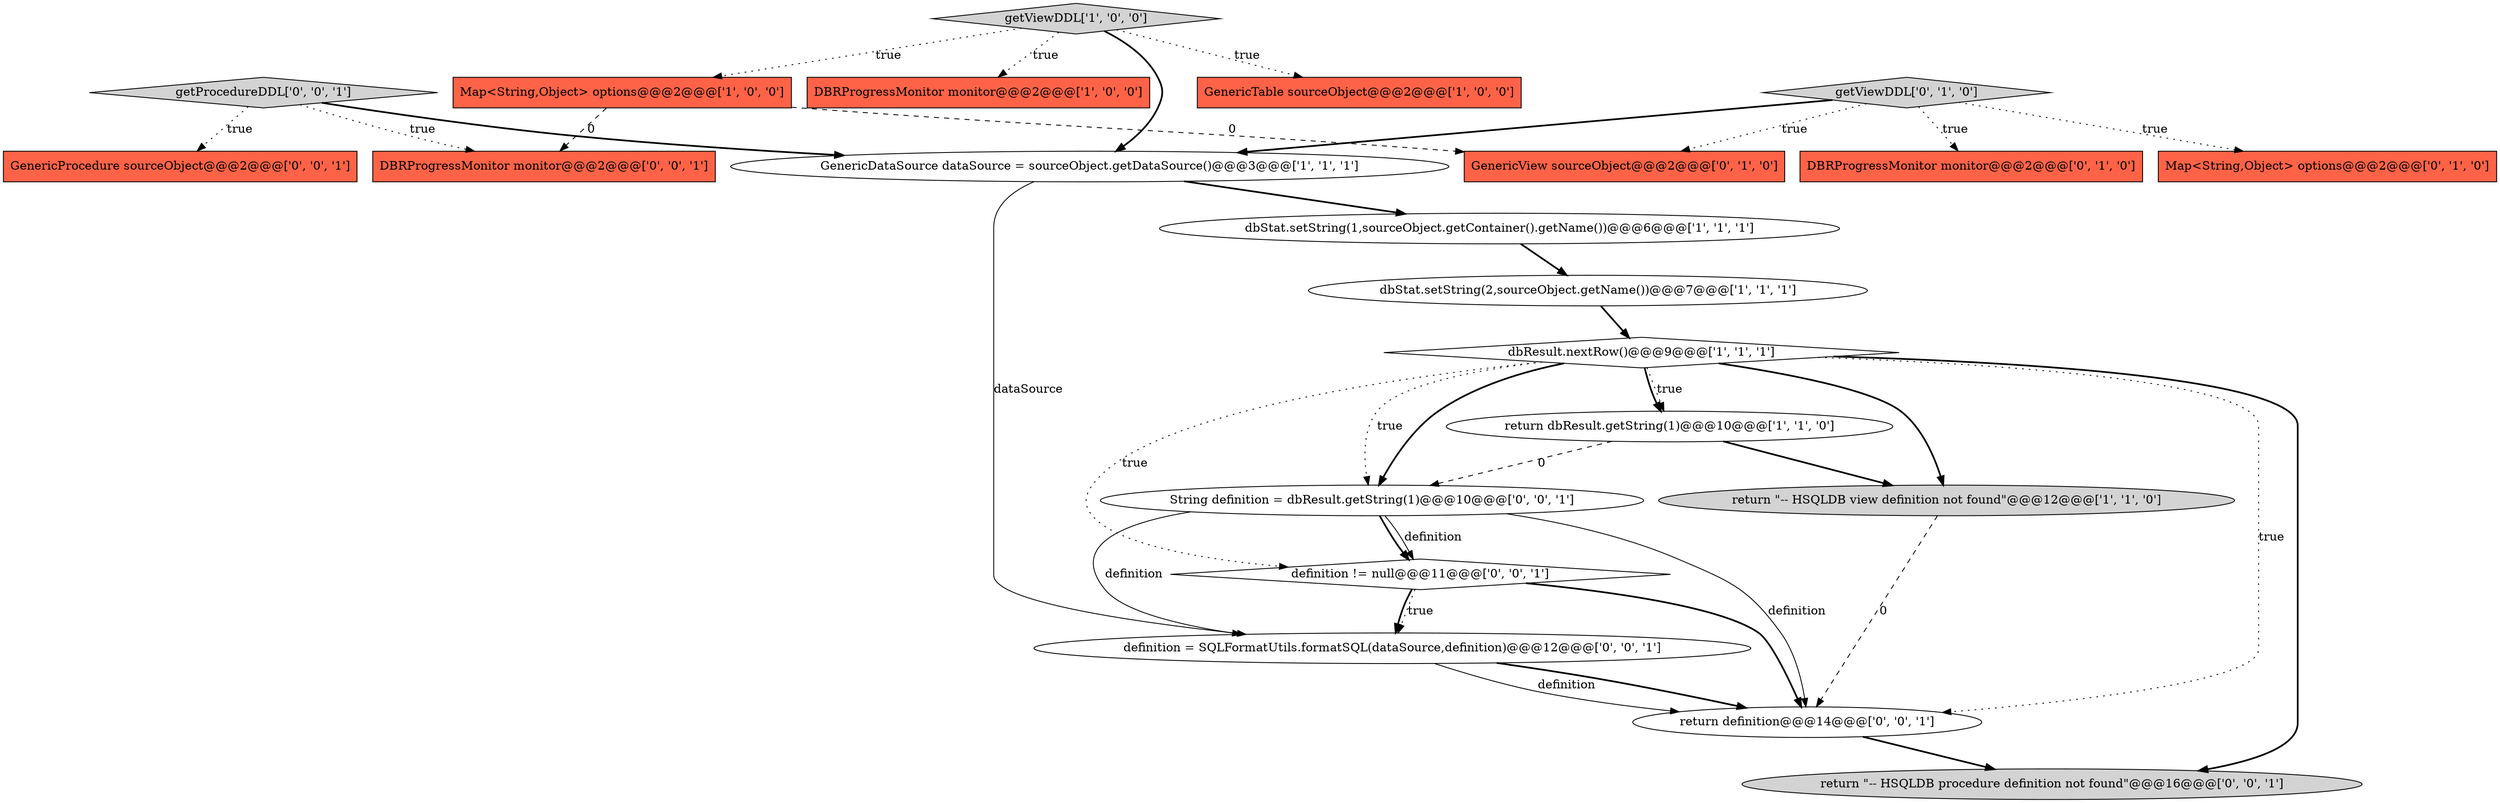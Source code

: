 digraph {
13 [style = filled, label = "GenericView sourceObject@@@2@@@['0', '1', '0']", fillcolor = tomato, shape = box image = "AAA1AAABBB2BBB"];
19 [style = filled, label = "getProcedureDDL['0', '0', '1']", fillcolor = lightgray, shape = diamond image = "AAA0AAABBB3BBB"];
11 [style = filled, label = "DBRProgressMonitor monitor@@@2@@@['0', '1', '0']", fillcolor = tomato, shape = box image = "AAA0AAABBB2BBB"];
10 [style = filled, label = "Map<String,Object> options@@@2@@@['0', '1', '0']", fillcolor = tomato, shape = box image = "AAA0AAABBB2BBB"];
21 [style = filled, label = "DBRProgressMonitor monitor@@@2@@@['0', '0', '1']", fillcolor = tomato, shape = box image = "AAA0AAABBB3BBB"];
8 [style = filled, label = "return \"-- HSQLDB view definition not found\"@@@12@@@['1', '1', '0']", fillcolor = lightgray, shape = ellipse image = "AAA0AAABBB1BBB"];
5 [style = filled, label = "getViewDDL['1', '0', '0']", fillcolor = lightgray, shape = diamond image = "AAA0AAABBB1BBB"];
15 [style = filled, label = "return definition@@@14@@@['0', '0', '1']", fillcolor = white, shape = ellipse image = "AAA0AAABBB3BBB"];
9 [style = filled, label = "return dbResult.getString(1)@@@10@@@['1', '1', '0']", fillcolor = white, shape = ellipse image = "AAA0AAABBB1BBB"];
17 [style = filled, label = "definition != null@@@11@@@['0', '0', '1']", fillcolor = white, shape = diamond image = "AAA0AAABBB3BBB"];
3 [style = filled, label = "dbStat.setString(2,sourceObject.getName())@@@7@@@['1', '1', '1']", fillcolor = white, shape = ellipse image = "AAA0AAABBB1BBB"];
6 [style = filled, label = "Map<String,Object> options@@@2@@@['1', '0', '0']", fillcolor = tomato, shape = box image = "AAA1AAABBB1BBB"];
0 [style = filled, label = "DBRProgressMonitor monitor@@@2@@@['1', '0', '0']", fillcolor = tomato, shape = box image = "AAA0AAABBB1BBB"];
18 [style = filled, label = "definition = SQLFormatUtils.formatSQL(dataSource,definition)@@@12@@@['0', '0', '1']", fillcolor = white, shape = ellipse image = "AAA0AAABBB3BBB"];
7 [style = filled, label = "dbResult.nextRow()@@@9@@@['1', '1', '1']", fillcolor = white, shape = diamond image = "AAA0AAABBB1BBB"];
14 [style = filled, label = "String definition = dbResult.getString(1)@@@10@@@['0', '0', '1']", fillcolor = white, shape = ellipse image = "AAA0AAABBB3BBB"];
1 [style = filled, label = "GenericDataSource dataSource = sourceObject.getDataSource()@@@3@@@['1', '1', '1']", fillcolor = white, shape = ellipse image = "AAA0AAABBB1BBB"];
12 [style = filled, label = "getViewDDL['0', '1', '0']", fillcolor = lightgray, shape = diamond image = "AAA0AAABBB2BBB"];
20 [style = filled, label = "return \"-- HSQLDB procedure definition not found\"@@@16@@@['0', '0', '1']", fillcolor = lightgray, shape = ellipse image = "AAA0AAABBB3BBB"];
16 [style = filled, label = "GenericProcedure sourceObject@@@2@@@['0', '0', '1']", fillcolor = tomato, shape = box image = "AAA0AAABBB3BBB"];
2 [style = filled, label = "GenericTable sourceObject@@@2@@@['1', '0', '0']", fillcolor = tomato, shape = box image = "AAA0AAABBB1BBB"];
4 [style = filled, label = "dbStat.setString(1,sourceObject.getContainer().getName())@@@6@@@['1', '1', '1']", fillcolor = white, shape = ellipse image = "AAA0AAABBB1BBB"];
6->21 [style = dashed, label="0"];
4->3 [style = bold, label=""];
1->4 [style = bold, label=""];
1->18 [style = solid, label="dataSource"];
17->18 [style = dotted, label="true"];
8->15 [style = dashed, label="0"];
18->15 [style = bold, label=""];
5->6 [style = dotted, label="true"];
14->18 [style = solid, label="definition"];
14->17 [style = bold, label=""];
14->15 [style = solid, label="definition"];
19->21 [style = dotted, label="true"];
5->0 [style = dotted, label="true"];
7->20 [style = bold, label=""];
7->9 [style = dotted, label="true"];
7->8 [style = bold, label=""];
9->8 [style = bold, label=""];
12->1 [style = bold, label=""];
7->15 [style = dotted, label="true"];
12->11 [style = dotted, label="true"];
7->14 [style = bold, label=""];
7->9 [style = bold, label=""];
5->1 [style = bold, label=""];
19->1 [style = bold, label=""];
18->15 [style = solid, label="definition"];
12->13 [style = dotted, label="true"];
9->14 [style = dashed, label="0"];
6->13 [style = dashed, label="0"];
12->10 [style = dotted, label="true"];
3->7 [style = bold, label=""];
15->20 [style = bold, label=""];
17->15 [style = bold, label=""];
19->16 [style = dotted, label="true"];
14->17 [style = solid, label="definition"];
7->17 [style = dotted, label="true"];
17->18 [style = bold, label=""];
5->2 [style = dotted, label="true"];
7->14 [style = dotted, label="true"];
}
